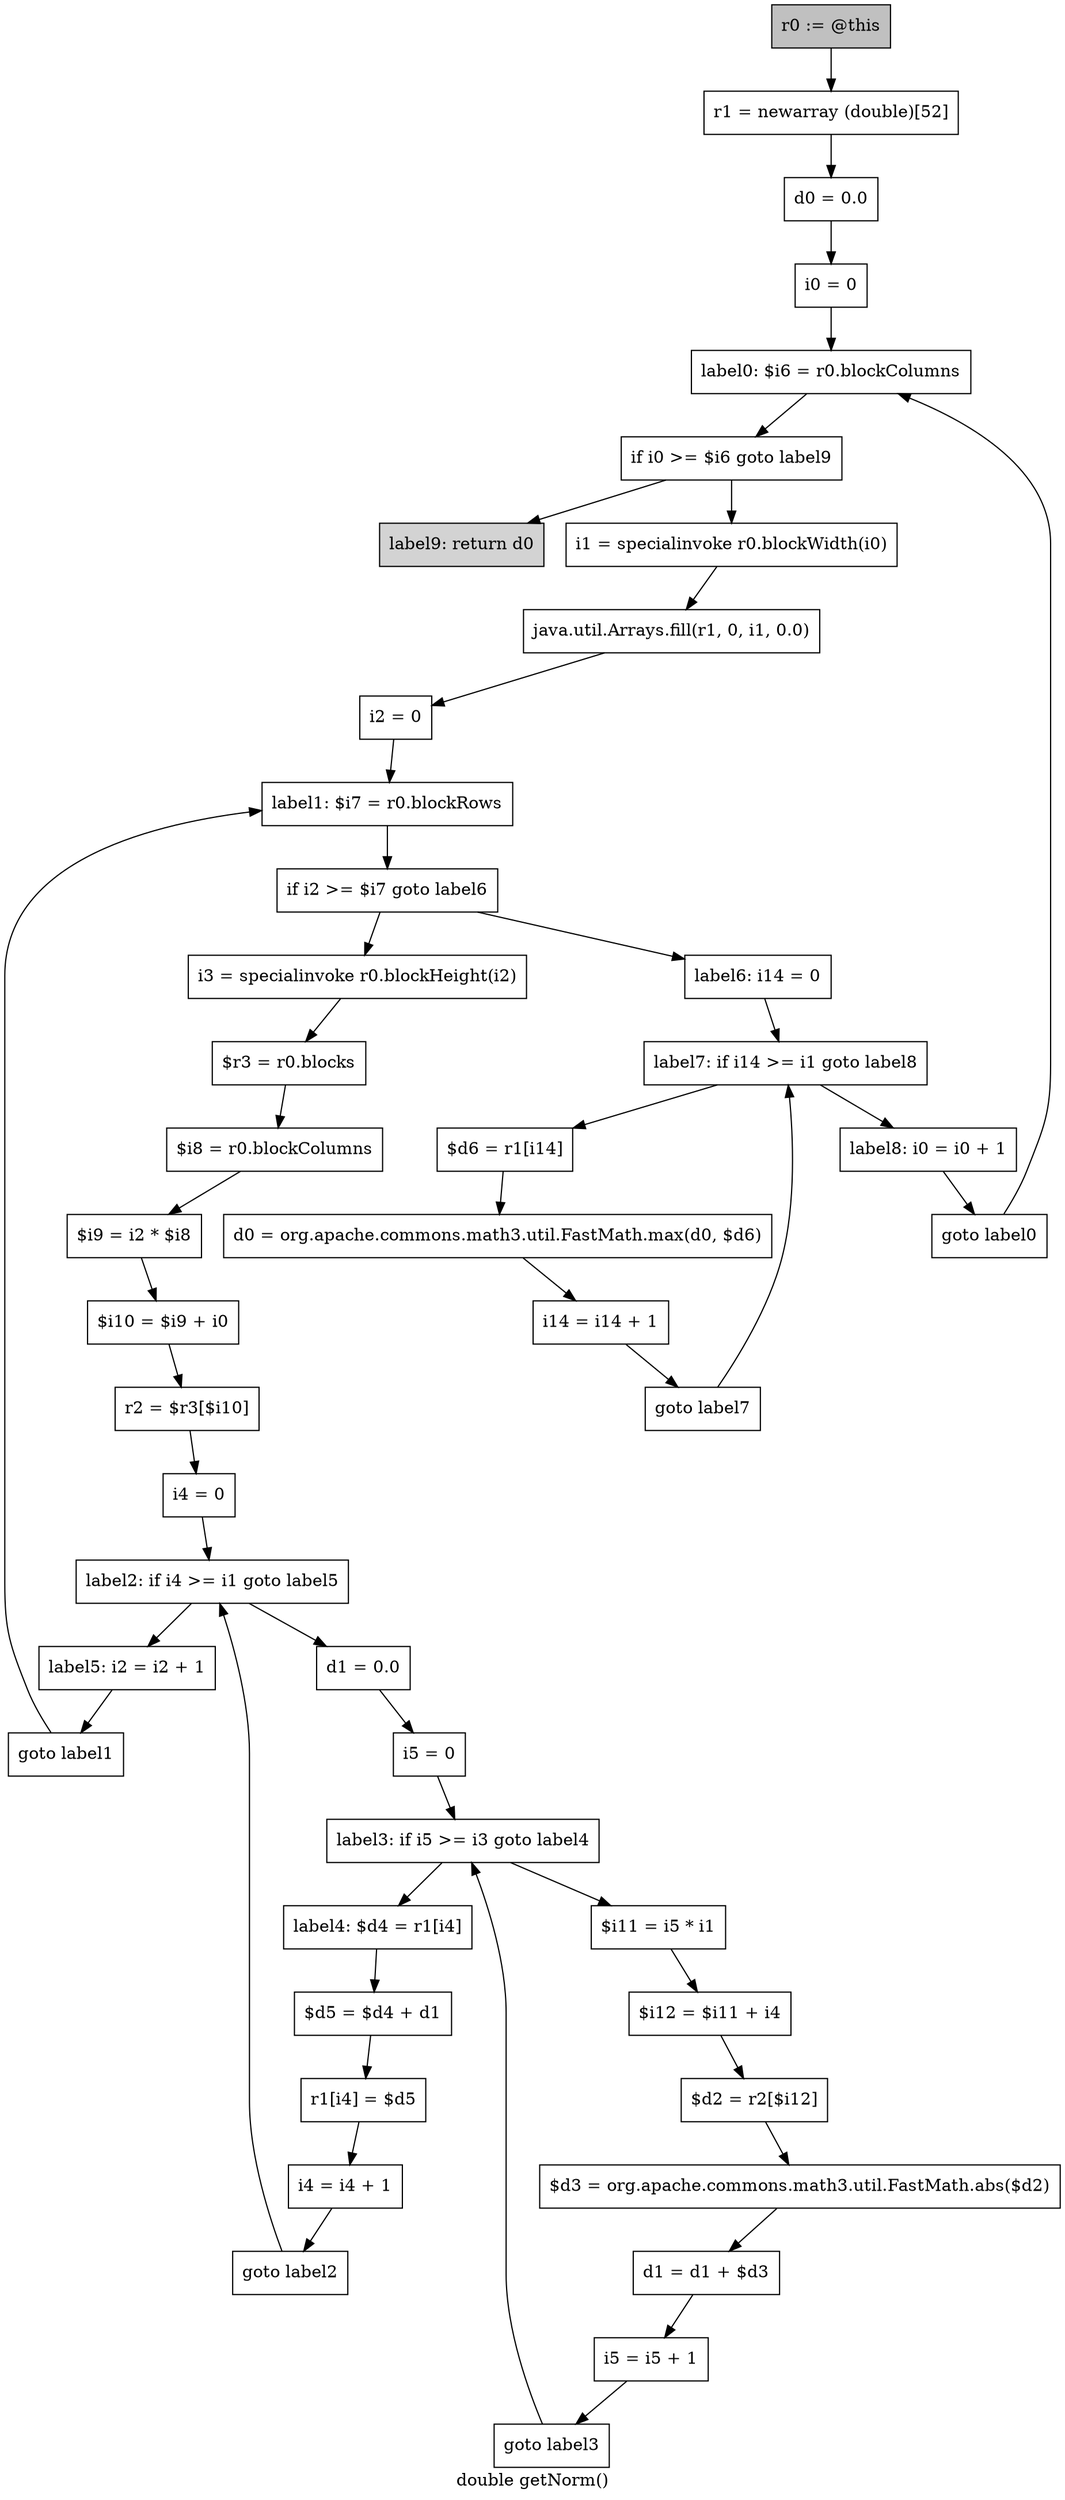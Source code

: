 digraph "double getNorm()" {
    label="double getNorm()";
    node [shape=box];
    "0" [style=filled,fillcolor=gray,label="r0 := @this",];
    "1" [label="r1 = newarray (double)[52]",];
    "0"->"1";
    "2" [label="d0 = 0.0",];
    "1"->"2";
    "3" [label="i0 = 0",];
    "2"->"3";
    "4" [label="label0: $i6 = r0.blockColumns",];
    "3"->"4";
    "5" [label="if i0 >= $i6 goto label9",];
    "4"->"5";
    "6" [label="i1 = specialinvoke r0.blockWidth(i0)",];
    "5"->"6";
    "44" [style=filled,fillcolor=lightgray,label="label9: return d0",];
    "5"->"44";
    "7" [label="java.util.Arrays.fill(r1, 0, i1, 0.0)",];
    "6"->"7";
    "8" [label="i2 = 0",];
    "7"->"8";
    "9" [label="label1: $i7 = r0.blockRows",];
    "8"->"9";
    "10" [label="if i2 >= $i7 goto label6",];
    "9"->"10";
    "11" [label="i3 = specialinvoke r0.blockHeight(i2)",];
    "10"->"11";
    "36" [label="label6: i14 = 0",];
    "10"->"36";
    "12" [label="$r3 = r0.blocks",];
    "11"->"12";
    "13" [label="$i8 = r0.blockColumns",];
    "12"->"13";
    "14" [label="$i9 = i2 * $i8",];
    "13"->"14";
    "15" [label="$i10 = $i9 + i0",];
    "14"->"15";
    "16" [label="r2 = $r3[$i10]",];
    "15"->"16";
    "17" [label="i4 = 0",];
    "16"->"17";
    "18" [label="label2: if i4 >= i1 goto label5",];
    "17"->"18";
    "19" [label="d1 = 0.0",];
    "18"->"19";
    "34" [label="label5: i2 = i2 + 1",];
    "18"->"34";
    "20" [label="i5 = 0",];
    "19"->"20";
    "21" [label="label3: if i5 >= i3 goto label4",];
    "20"->"21";
    "22" [label="$i11 = i5 * i1",];
    "21"->"22";
    "29" [label="label4: $d4 = r1[i4]",];
    "21"->"29";
    "23" [label="$i12 = $i11 + i4",];
    "22"->"23";
    "24" [label="$d2 = r2[$i12]",];
    "23"->"24";
    "25" [label="$d3 = org.apache.commons.math3.util.FastMath.abs($d2)",];
    "24"->"25";
    "26" [label="d1 = d1 + $d3",];
    "25"->"26";
    "27" [label="i5 = i5 + 1",];
    "26"->"27";
    "28" [label="goto label3",];
    "27"->"28";
    "28"->"21";
    "30" [label="$d5 = $d4 + d1",];
    "29"->"30";
    "31" [label="r1[i4] = $d5",];
    "30"->"31";
    "32" [label="i4 = i4 + 1",];
    "31"->"32";
    "33" [label="goto label2",];
    "32"->"33";
    "33"->"18";
    "35" [label="goto label1",];
    "34"->"35";
    "35"->"9";
    "37" [label="label7: if i14 >= i1 goto label8",];
    "36"->"37";
    "38" [label="$d6 = r1[i14]",];
    "37"->"38";
    "42" [label="label8: i0 = i0 + 1",];
    "37"->"42";
    "39" [label="d0 = org.apache.commons.math3.util.FastMath.max(d0, $d6)",];
    "38"->"39";
    "40" [label="i14 = i14 + 1",];
    "39"->"40";
    "41" [label="goto label7",];
    "40"->"41";
    "41"->"37";
    "43" [label="goto label0",];
    "42"->"43";
    "43"->"4";
}
